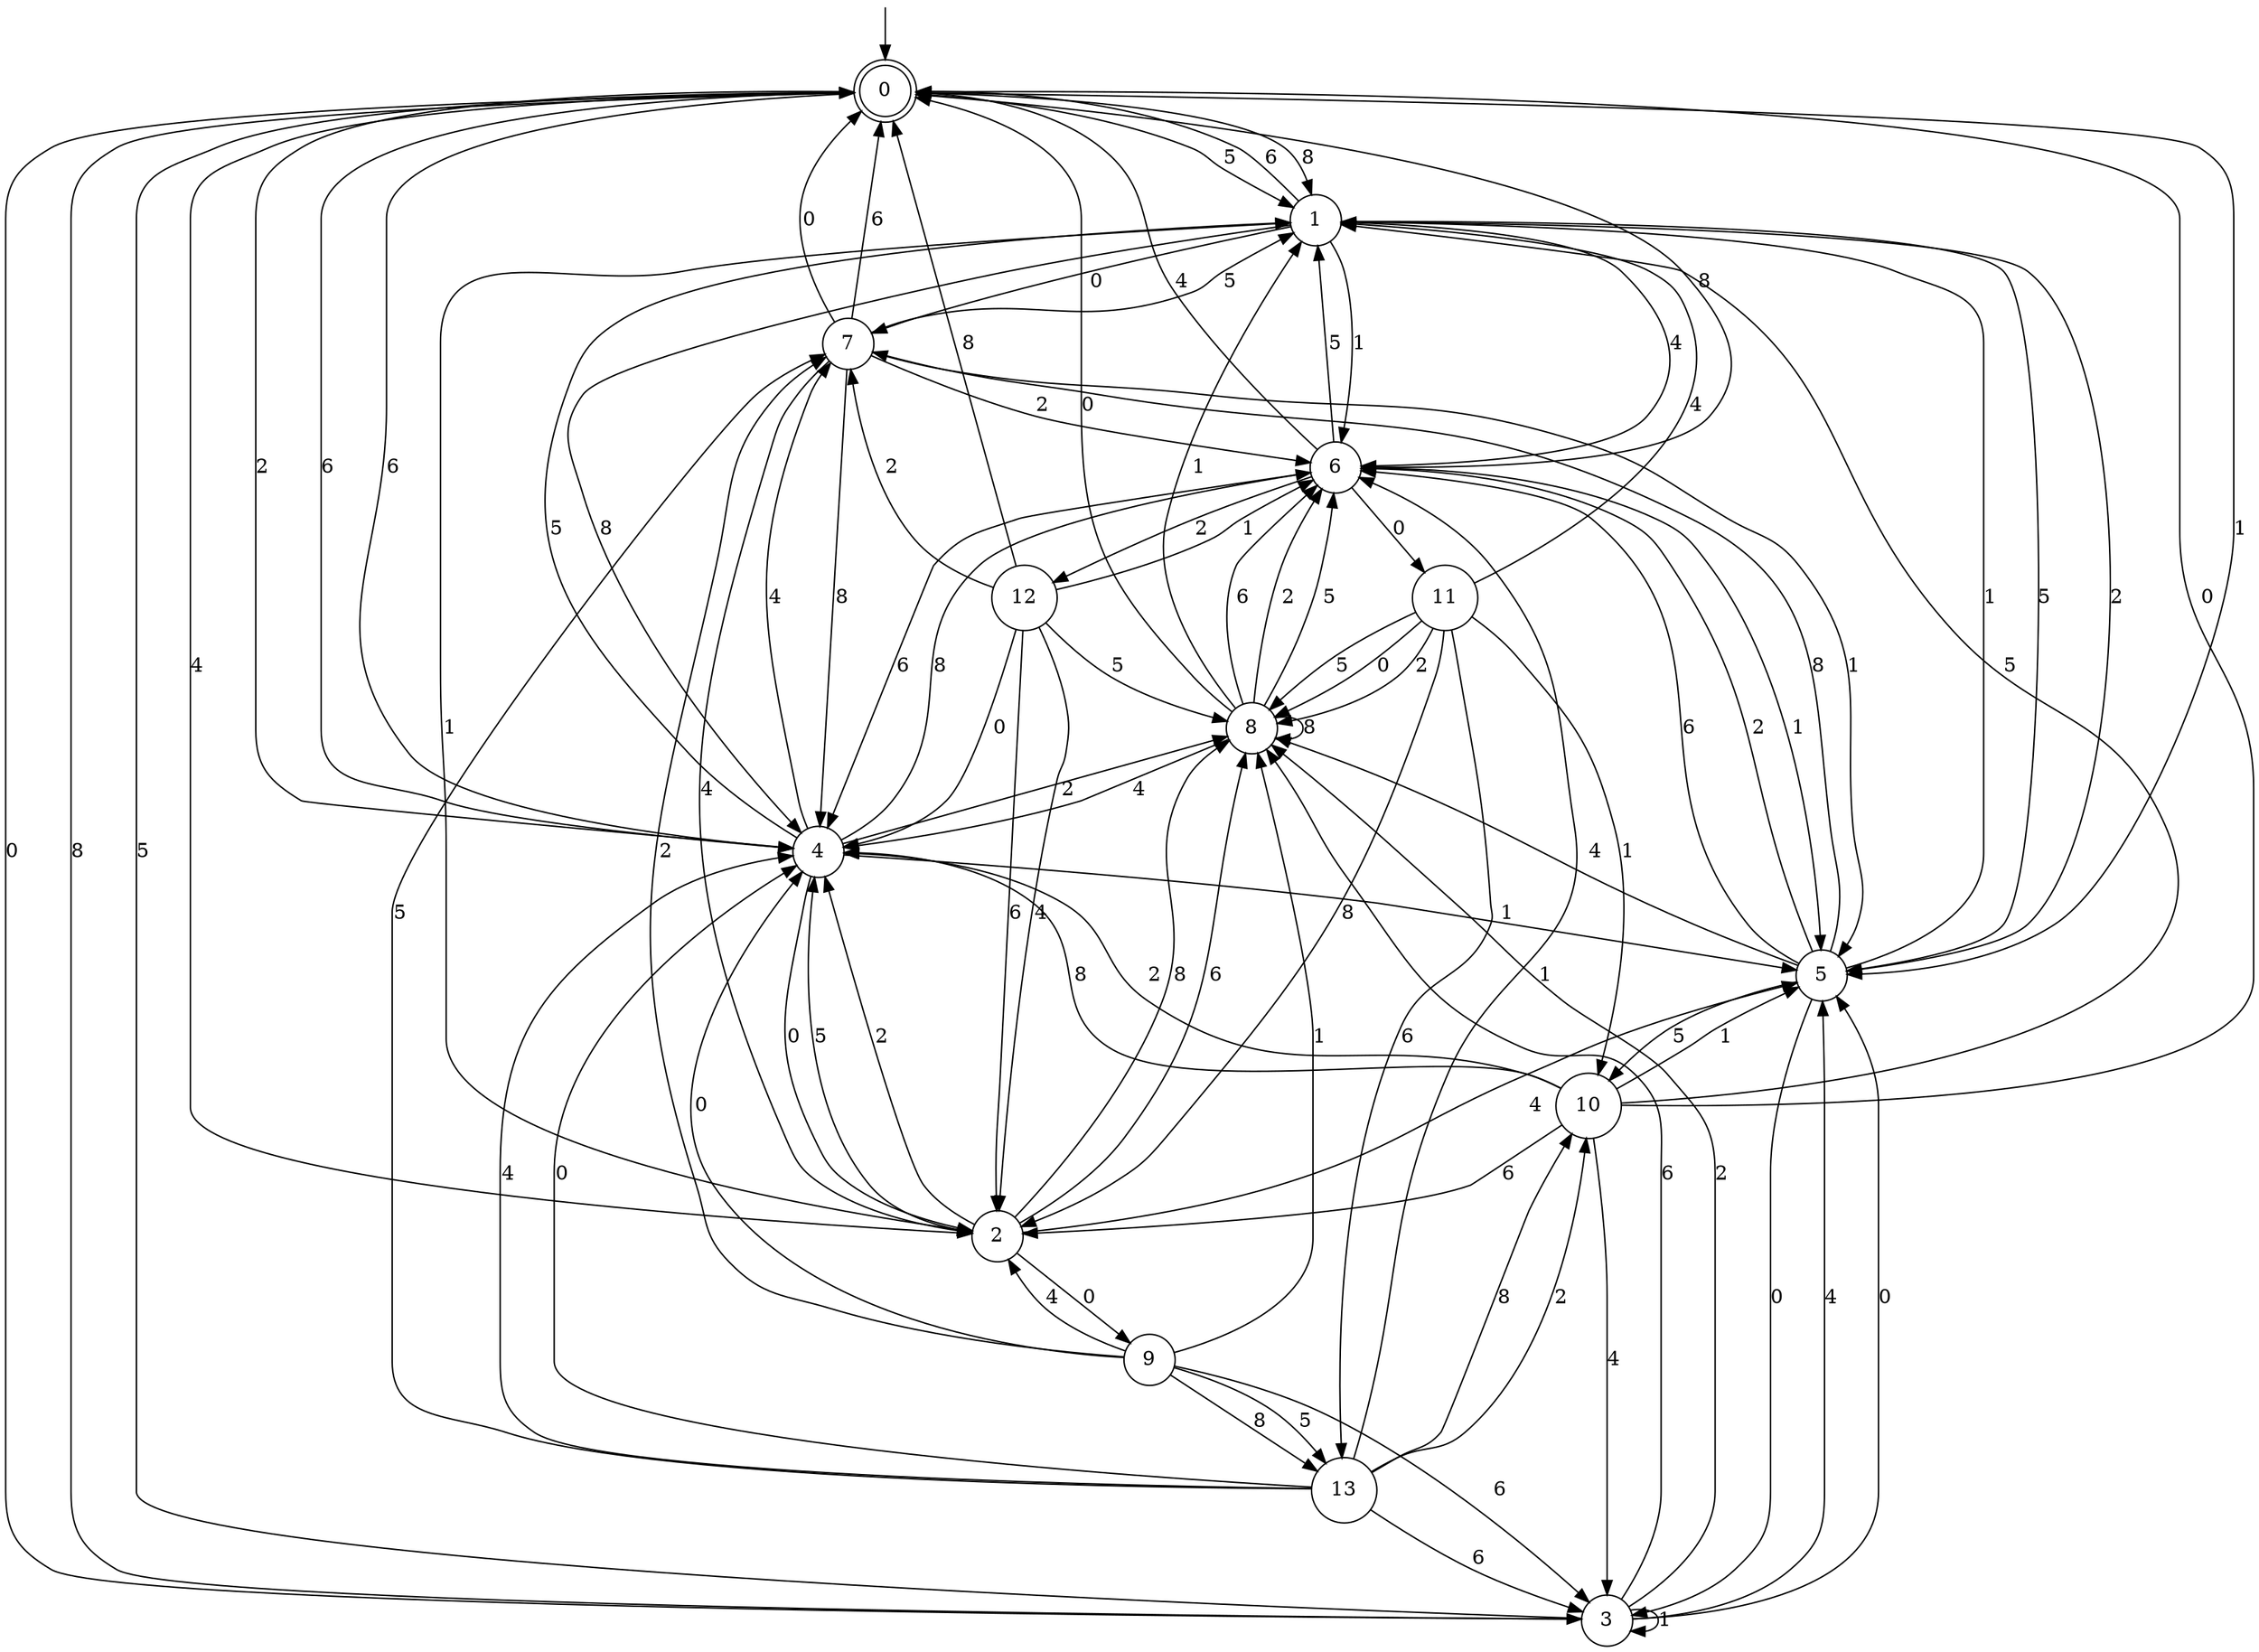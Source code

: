 digraph g {

	s0 [shape="doublecircle" label="0"];
	s1 [shape="circle" label="1"];
	s2 [shape="circle" label="2"];
	s3 [shape="circle" label="3"];
	s4 [shape="circle" label="4"];
	s5 [shape="circle" label="5"];
	s6 [shape="circle" label="6"];
	s7 [shape="circle" label="7"];
	s8 [shape="circle" label="8"];
	s9 [shape="circle" label="9"];
	s10 [shape="circle" label="10"];
	s11 [shape="circle" label="11"];
	s12 [shape="circle" label="12"];
	s13 [shape="circle" label="13"];
	s0 -> s1 [label="8"];
	s0 -> s1 [label="5"];
	s0 -> s2 [label="4"];
	s0 -> s3 [label="0"];
	s0 -> s4 [label="6"];
	s0 -> s5 [label="1"];
	s0 -> s4 [label="2"];
	s1 -> s4 [label="8"];
	s1 -> s5 [label="5"];
	s1 -> s6 [label="4"];
	s1 -> s7 [label="0"];
	s1 -> s0 [label="6"];
	s1 -> s6 [label="1"];
	s1 -> s5 [label="2"];
	s2 -> s8 [label="8"];
	s2 -> s4 [label="5"];
	s2 -> s5 [label="4"];
	s2 -> s9 [label="0"];
	s2 -> s8 [label="6"];
	s2 -> s1 [label="1"];
	s2 -> s4 [label="2"];
	s3 -> s0 [label="8"];
	s3 -> s0 [label="5"];
	s3 -> s5 [label="4"];
	s3 -> s5 [label="0"];
	s3 -> s8 [label="6"];
	s3 -> s3 [label="1"];
	s3 -> s8 [label="2"];
	s4 -> s6 [label="8"];
	s4 -> s1 [label="5"];
	s4 -> s7 [label="4"];
	s4 -> s2 [label="0"];
	s4 -> s0 [label="6"];
	s4 -> s5 [label="1"];
	s4 -> s8 [label="2"];
	s5 -> s7 [label="8"];
	s5 -> s10 [label="5"];
	s5 -> s8 [label="4"];
	s5 -> s3 [label="0"];
	s5 -> s6 [label="6"];
	s5 -> s1 [label="1"];
	s5 -> s6 [label="2"];
	s6 -> s0 [label="8"];
	s6 -> s1 [label="5"];
	s6 -> s0 [label="4"];
	s6 -> s11 [label="0"];
	s6 -> s4 [label="6"];
	s6 -> s5 [label="1"];
	s6 -> s12 [label="2"];
	s7 -> s4 [label="8"];
	s7 -> s1 [label="5"];
	s7 -> s2 [label="4"];
	s7 -> s0 [label="0"];
	s7 -> s0 [label="6"];
	s7 -> s5 [label="1"];
	s7 -> s6 [label="2"];
	s8 -> s8 [label="8"];
	s8 -> s6 [label="5"];
	s8 -> s4 [label="4"];
	s8 -> s0 [label="0"];
	s8 -> s6 [label="6"];
	s8 -> s1 [label="1"];
	s8 -> s6 [label="2"];
	s9 -> s13 [label="8"];
	s9 -> s13 [label="5"];
	s9 -> s2 [label="4"];
	s9 -> s4 [label="0"];
	s9 -> s3 [label="6"];
	s9 -> s8 [label="1"];
	s9 -> s7 [label="2"];
	s10 -> s4 [label="8"];
	s10 -> s1 [label="5"];
	s10 -> s3 [label="4"];
	s10 -> s0 [label="0"];
	s10 -> s2 [label="6"];
	s10 -> s5 [label="1"];
	s10 -> s4 [label="2"];
	s11 -> s2 [label="8"];
	s11 -> s8 [label="5"];
	s11 -> s1 [label="4"];
	s11 -> s8 [label="0"];
	s11 -> s13 [label="6"];
	s11 -> s10 [label="1"];
	s11 -> s8 [label="2"];
	s12 -> s0 [label="8"];
	s12 -> s8 [label="5"];
	s12 -> s2 [label="4"];
	s12 -> s4 [label="0"];
	s12 -> s2 [label="6"];
	s12 -> s6 [label="1"];
	s12 -> s7 [label="2"];
	s13 -> s10 [label="8"];
	s13 -> s7 [label="5"];
	s13 -> s4 [label="4"];
	s13 -> s4 [label="0"];
	s13 -> s3 [label="6"];
	s13 -> s6 [label="1"];
	s13 -> s10 [label="2"];

__start0 [label="" shape="none" width="0" height="0"];
__start0 -> s0;

}
